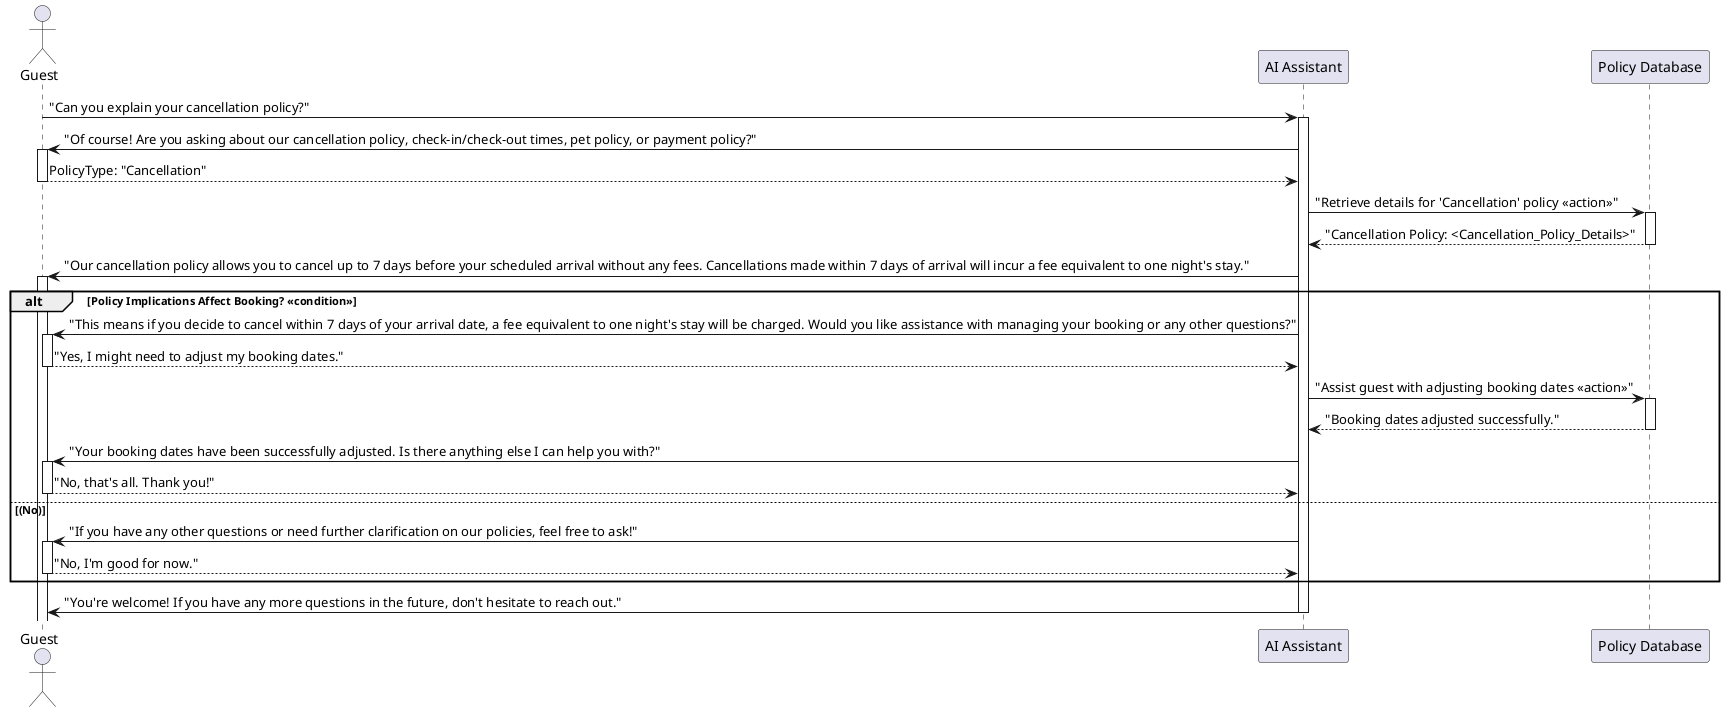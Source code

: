 @startuml
' Define participants
actor Guest
participant "AI Assistant" as Assistant
participant "Policy Database" as PolicyDB

' Start of the interaction
Guest -> Assistant: "Can you explain your cancellation policy?"
activate Assistant

' Action: Collect PolicyType
Assistant -> Guest: "Of course! Are you asking about our cancellation policy, check-in/check-out times, pet policy, or payment policy?"
activate Guest

' Guest provides PolicyType
Guest --> Assistant: PolicyType: "Cancellation"
deactivate Guest

' Action: Provide Detailed Policy Information
Assistant -> PolicyDB: "Retrieve details for 'Cancellation' policy <<action>>"
activate PolicyDB
PolicyDB --> Assistant: "Cancellation Policy: <Cancellation_Policy_Details>"
deactivate PolicyDB

Assistant -> Guest: "Our cancellation policy allows you to cancel up to 7 days before your scheduled arrival without any fees. Cancellations made within 7 days of arrival will incur a fee equivalent to one night's stay."
activate Guest

' Condition: Policy Implications Affect Booking
alt Policy Implications Affect Booking? <<condition>>
    ' Action: Explain Policy Implications
    Assistant -> Guest: "This means if you decide to cancel within 7 days of your arrival date, a fee equivalent to one night's stay will be charged. Would you like assistance with managing your booking or any other questions?"
    activate Guest
    
    Guest --> Assistant: "Yes, I might need to adjust my booking dates."
    deactivate Guest
    
    ' Action: Assist with Booking Adjustment
    Assistant -> PolicyDB: "Assist guest with adjusting booking dates <<action>>"
    activate PolicyDB
    PolicyDB --> Assistant: "Booking dates adjusted successfully."
    deactivate PolicyDB
    
    Assistant -> Guest: "Your booking dates have been successfully adjusted. Is there anything else I can help you with?"
    activate Guest
    
    Guest --> Assistant: "No, that's all. Thank you!"
    deactivate Guest
else (No)
    ' Action: Offer Additional Assistance or Clarification
    Assistant -> Guest: "If you have any other questions or need further clarification on our policies, feel free to ask!"
    activate Guest
    
    Guest --> Assistant: "No, I'm good for now."
    deactivate Guest
end alt

' Action: Encourage Further Questions (Handled within the above steps)

' Final State: Guest understands policies
Assistant -> Guest: "You're welcome! If you have any more questions in the future, don't hesitate to reach out."
deactivate Assistant

@enduml



## **6. Seeking Clarifications on Policies**

### **Guest Intent:** "I have questions about your booking or cancellation policies."

**Entities:**

- **PolicyType**
    - **Type:** String
    - **Purpose:** Specific policy the guest wants to understand.
    - **Possible Values:** "Booking Policy", "Cancellation Policy", "Refund Policy", "Check-in/Check-out Times"
- **VacationDates**
    - **Type:** Date Range
    - **Purpose:** When the guest plans to stay.
    - **Possible Values:** Specific check-in and check-out dates.

**Conditions:**

- **Policy Availability**
    - **Description:** Ensure the guest's inquiries are within the available policy information.
    - **Related Entities:** PolicyType
- **Relevance to Guest's Stay**
    - **Description:** Policies applicable to the guest's intended dates or booking.
    - **Related Entities:** VacationDates

**Actions:**

- **Provide Policy Details**
    - **Description:** Share comprehensive information about the requested policies.
    - **Required Entities:** PolicyType
- **Clarify Policy Implications**
    - **Description:** Explain how policies affect the guest's booking.
    - **Required Entities:** VacationDates
- **Offer to Send Policy Documents**
    - **Description:** Provide detailed policy documents via email or other methods.
    - **Required Entities:** ContactMethod (if needed)

**Conversation Flow:**

1. **Guest Inquires About Policies**
    - Entities Collected: PolicyType
2. **AI Provides Detailed Policy Information**
    - Action: Share the relevant policy details.
3. **IF** Policy Implications Affect Booking **THEN**
    - Action: Explain how the policies apply to the guest's intended stay.
4. **ELSE**
    - Action: Offer additional assistance or clarification.
5. **Final State:**
    - Guest has a clear understanding of the policies relevant to their booking.

**Evidence from Transcripts:**

- *"Can you explain your cancellation policy? What happens if I need to change my dates?"*
    
    (Imagined example based on meeting insights)
    

---
